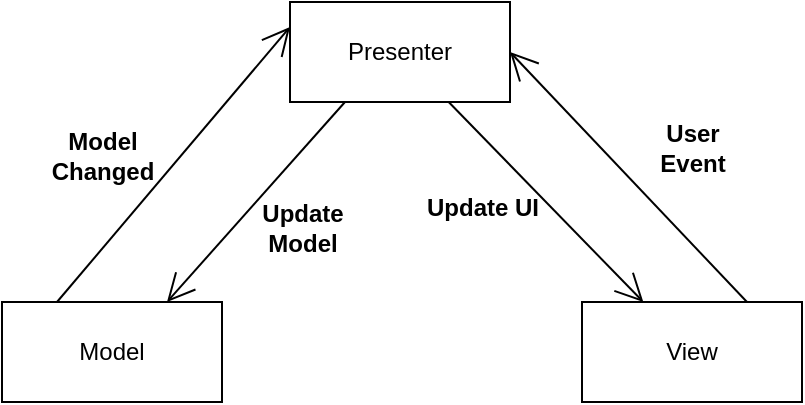 <mxfile version="21.6.5" type="device">
  <diagram name="Страница 1" id="7Qaxkj33wWd-OxZL98rE">
    <mxGraphModel dx="1050" dy="638" grid="1" gridSize="10" guides="1" tooltips="1" connect="1" arrows="1" fold="1" page="1" pageScale="1" pageWidth="827" pageHeight="1169" math="0" shadow="0">
      <root>
        <mxCell id="0" />
        <mxCell id="1" parent="0" />
        <mxCell id="EiTji0LmP5kA93JIjU3S-1" value="Model" style="html=1;whiteSpace=wrap;" vertex="1" parent="1">
          <mxGeometry x="160" y="270" width="110" height="50" as="geometry" />
        </mxCell>
        <mxCell id="EiTji0LmP5kA93JIjU3S-2" value="View" style="html=1;whiteSpace=wrap;" vertex="1" parent="1">
          <mxGeometry x="450" y="270" width="110" height="50" as="geometry" />
        </mxCell>
        <mxCell id="EiTji0LmP5kA93JIjU3S-3" value="Presenter" style="html=1;whiteSpace=wrap;" vertex="1" parent="1">
          <mxGeometry x="304" y="120" width="110" height="50" as="geometry" />
        </mxCell>
        <mxCell id="EiTji0LmP5kA93JIjU3S-4" value="" style="endArrow=open;endFill=1;endSize=12;html=1;rounded=0;exitX=0.75;exitY=0;exitDx=0;exitDy=0;entryX=1;entryY=0.5;entryDx=0;entryDy=0;" edge="1" parent="1" source="EiTji0LmP5kA93JIjU3S-2" target="EiTji0LmP5kA93JIjU3S-3">
          <mxGeometry width="160" relative="1" as="geometry">
            <mxPoint x="480" y="210" as="sourcePoint" />
            <mxPoint x="640" y="210" as="targetPoint" />
          </mxGeometry>
        </mxCell>
        <mxCell id="EiTji0LmP5kA93JIjU3S-5" value="" style="endArrow=open;endFill=1;endSize=12;html=1;rounded=0;" edge="1" parent="1" source="EiTji0LmP5kA93JIjU3S-3" target="EiTji0LmP5kA93JIjU3S-2">
          <mxGeometry width="160" relative="1" as="geometry">
            <mxPoint x="370.003" y="170" as="sourcePoint" />
            <mxPoint x="467.337" y="270" as="targetPoint" />
          </mxGeometry>
        </mxCell>
        <mxCell id="EiTji0LmP5kA93JIjU3S-6" value="" style="endArrow=open;endFill=1;endSize=12;html=1;rounded=0;exitX=0.25;exitY=1;exitDx=0;exitDy=0;entryX=0.75;entryY=0;entryDx=0;entryDy=0;" edge="1" parent="1" source="EiTji0LmP5kA93JIjU3S-3" target="EiTji0LmP5kA93JIjU3S-1">
          <mxGeometry width="160" relative="1" as="geometry">
            <mxPoint x="200" y="540" as="sourcePoint" />
            <mxPoint x="360" y="540" as="targetPoint" />
          </mxGeometry>
        </mxCell>
        <mxCell id="EiTji0LmP5kA93JIjU3S-11" value="User&lt;br&gt;Event" style="text;align=center;fontStyle=1;verticalAlign=middle;spacingLeft=3;spacingRight=3;strokeColor=none;rotatable=0;points=[[0,0.5],[1,0.5]];portConstraint=eastwest;html=1;" vertex="1" parent="1">
          <mxGeometry x="465" y="180" width="80" height="26" as="geometry" />
        </mxCell>
        <mxCell id="EiTji0LmP5kA93JIjU3S-12" value="Update UI" style="text;align=center;fontStyle=1;verticalAlign=middle;spacingLeft=3;spacingRight=3;strokeColor=none;rotatable=0;points=[[0,0.5],[1,0.5]];portConstraint=eastwest;html=1;" vertex="1" parent="1">
          <mxGeometry x="360" y="210" width="80" height="26" as="geometry" />
        </mxCell>
        <mxCell id="EiTji0LmP5kA93JIjU3S-13" value="" style="endArrow=open;endFill=1;endSize=12;html=1;rounded=0;exitX=0.25;exitY=0;exitDx=0;exitDy=0;entryX=0;entryY=0.25;entryDx=0;entryDy=0;" edge="1" parent="1" source="EiTji0LmP5kA93JIjU3S-1" target="EiTji0LmP5kA93JIjU3S-3">
          <mxGeometry width="160" relative="1" as="geometry">
            <mxPoint x="140" y="190" as="sourcePoint" />
            <mxPoint x="300" y="190" as="targetPoint" />
          </mxGeometry>
        </mxCell>
        <mxCell id="EiTji0LmP5kA93JIjU3S-14" value="Model&lt;br&gt;Changed" style="text;align=center;fontStyle=1;verticalAlign=middle;spacingLeft=3;spacingRight=3;strokeColor=none;rotatable=0;points=[[0,0.5],[1,0.5]];portConstraint=eastwest;html=1;" vertex="1" parent="1">
          <mxGeometry x="170" y="184" width="80" height="26" as="geometry" />
        </mxCell>
        <mxCell id="EiTji0LmP5kA93JIjU3S-15" value="Update&lt;br&gt;Model" style="text;align=center;fontStyle=1;verticalAlign=middle;spacingLeft=3;spacingRight=3;strokeColor=none;rotatable=0;points=[[0,0.5],[1,0.5]];portConstraint=eastwest;html=1;" vertex="1" parent="1">
          <mxGeometry x="270" y="220" width="80" height="26" as="geometry" />
        </mxCell>
      </root>
    </mxGraphModel>
  </diagram>
</mxfile>
